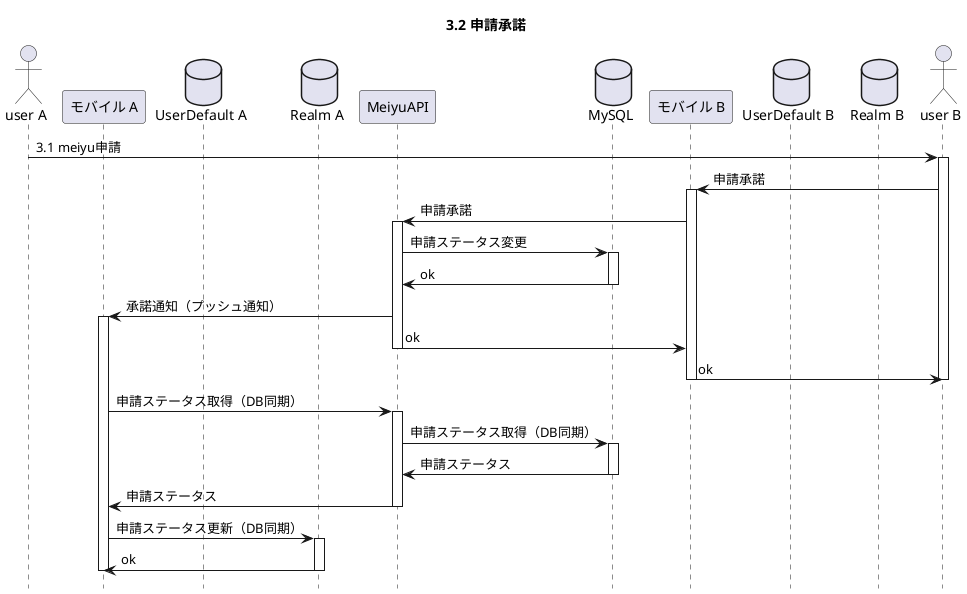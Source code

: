 @startuml
title 3.2 申請承諾
hide footbox

actor "user A" as user_a
participant "モバイル A" as mobile_a
database "UserDefault A" as user_default_a
database "Realm A" as realm_a
participant "MeiyuAPI" as meiyu_api
database "MySQL" as mysql
participant "モバイル B" as mobile_b
database "UserDefault B" as user_default_b
database "Realm B" as realm_b
actor "user B" as user_b

user_a -> user_b : 3.1 meiyu申請
activate user_b
user_b -> mobile_b : 申請承諾

activate mobile_b
mobile_b -> meiyu_api : 申請承諾

activate meiyu_api
meiyu_api -> mysql : 申請ステータス変更

activate mysql
mysql -> meiyu_api : ok

deactivate mysql

meiyu_api -> mobile_a : 承諾通知（プッシュ通知）
activate mobile_a

meiyu_api -> mobile_b : ok

deactivate meiyu_api

mobile_b -> user_b : ok

deactivate mobile_b
deactivate user_b

mobile_a -> meiyu_api : 申請ステータス取得（DB同期）

activate meiyu_api

meiyu_api -> mysql : 申請ステータス取得（DB同期）

activate mysql
mysql -> meiyu_api : 申請ステータス

deactivate mysql

meiyu_api -> mobile_a : 申請ステータス

deactivate meiyu_api

mobile_a -> realm_a : 申請ステータス更新（DB同期）

activate realm_a
realm_a -> mobile_a : ok

deactivate realm_a
deactivate mobile_a

@enduml